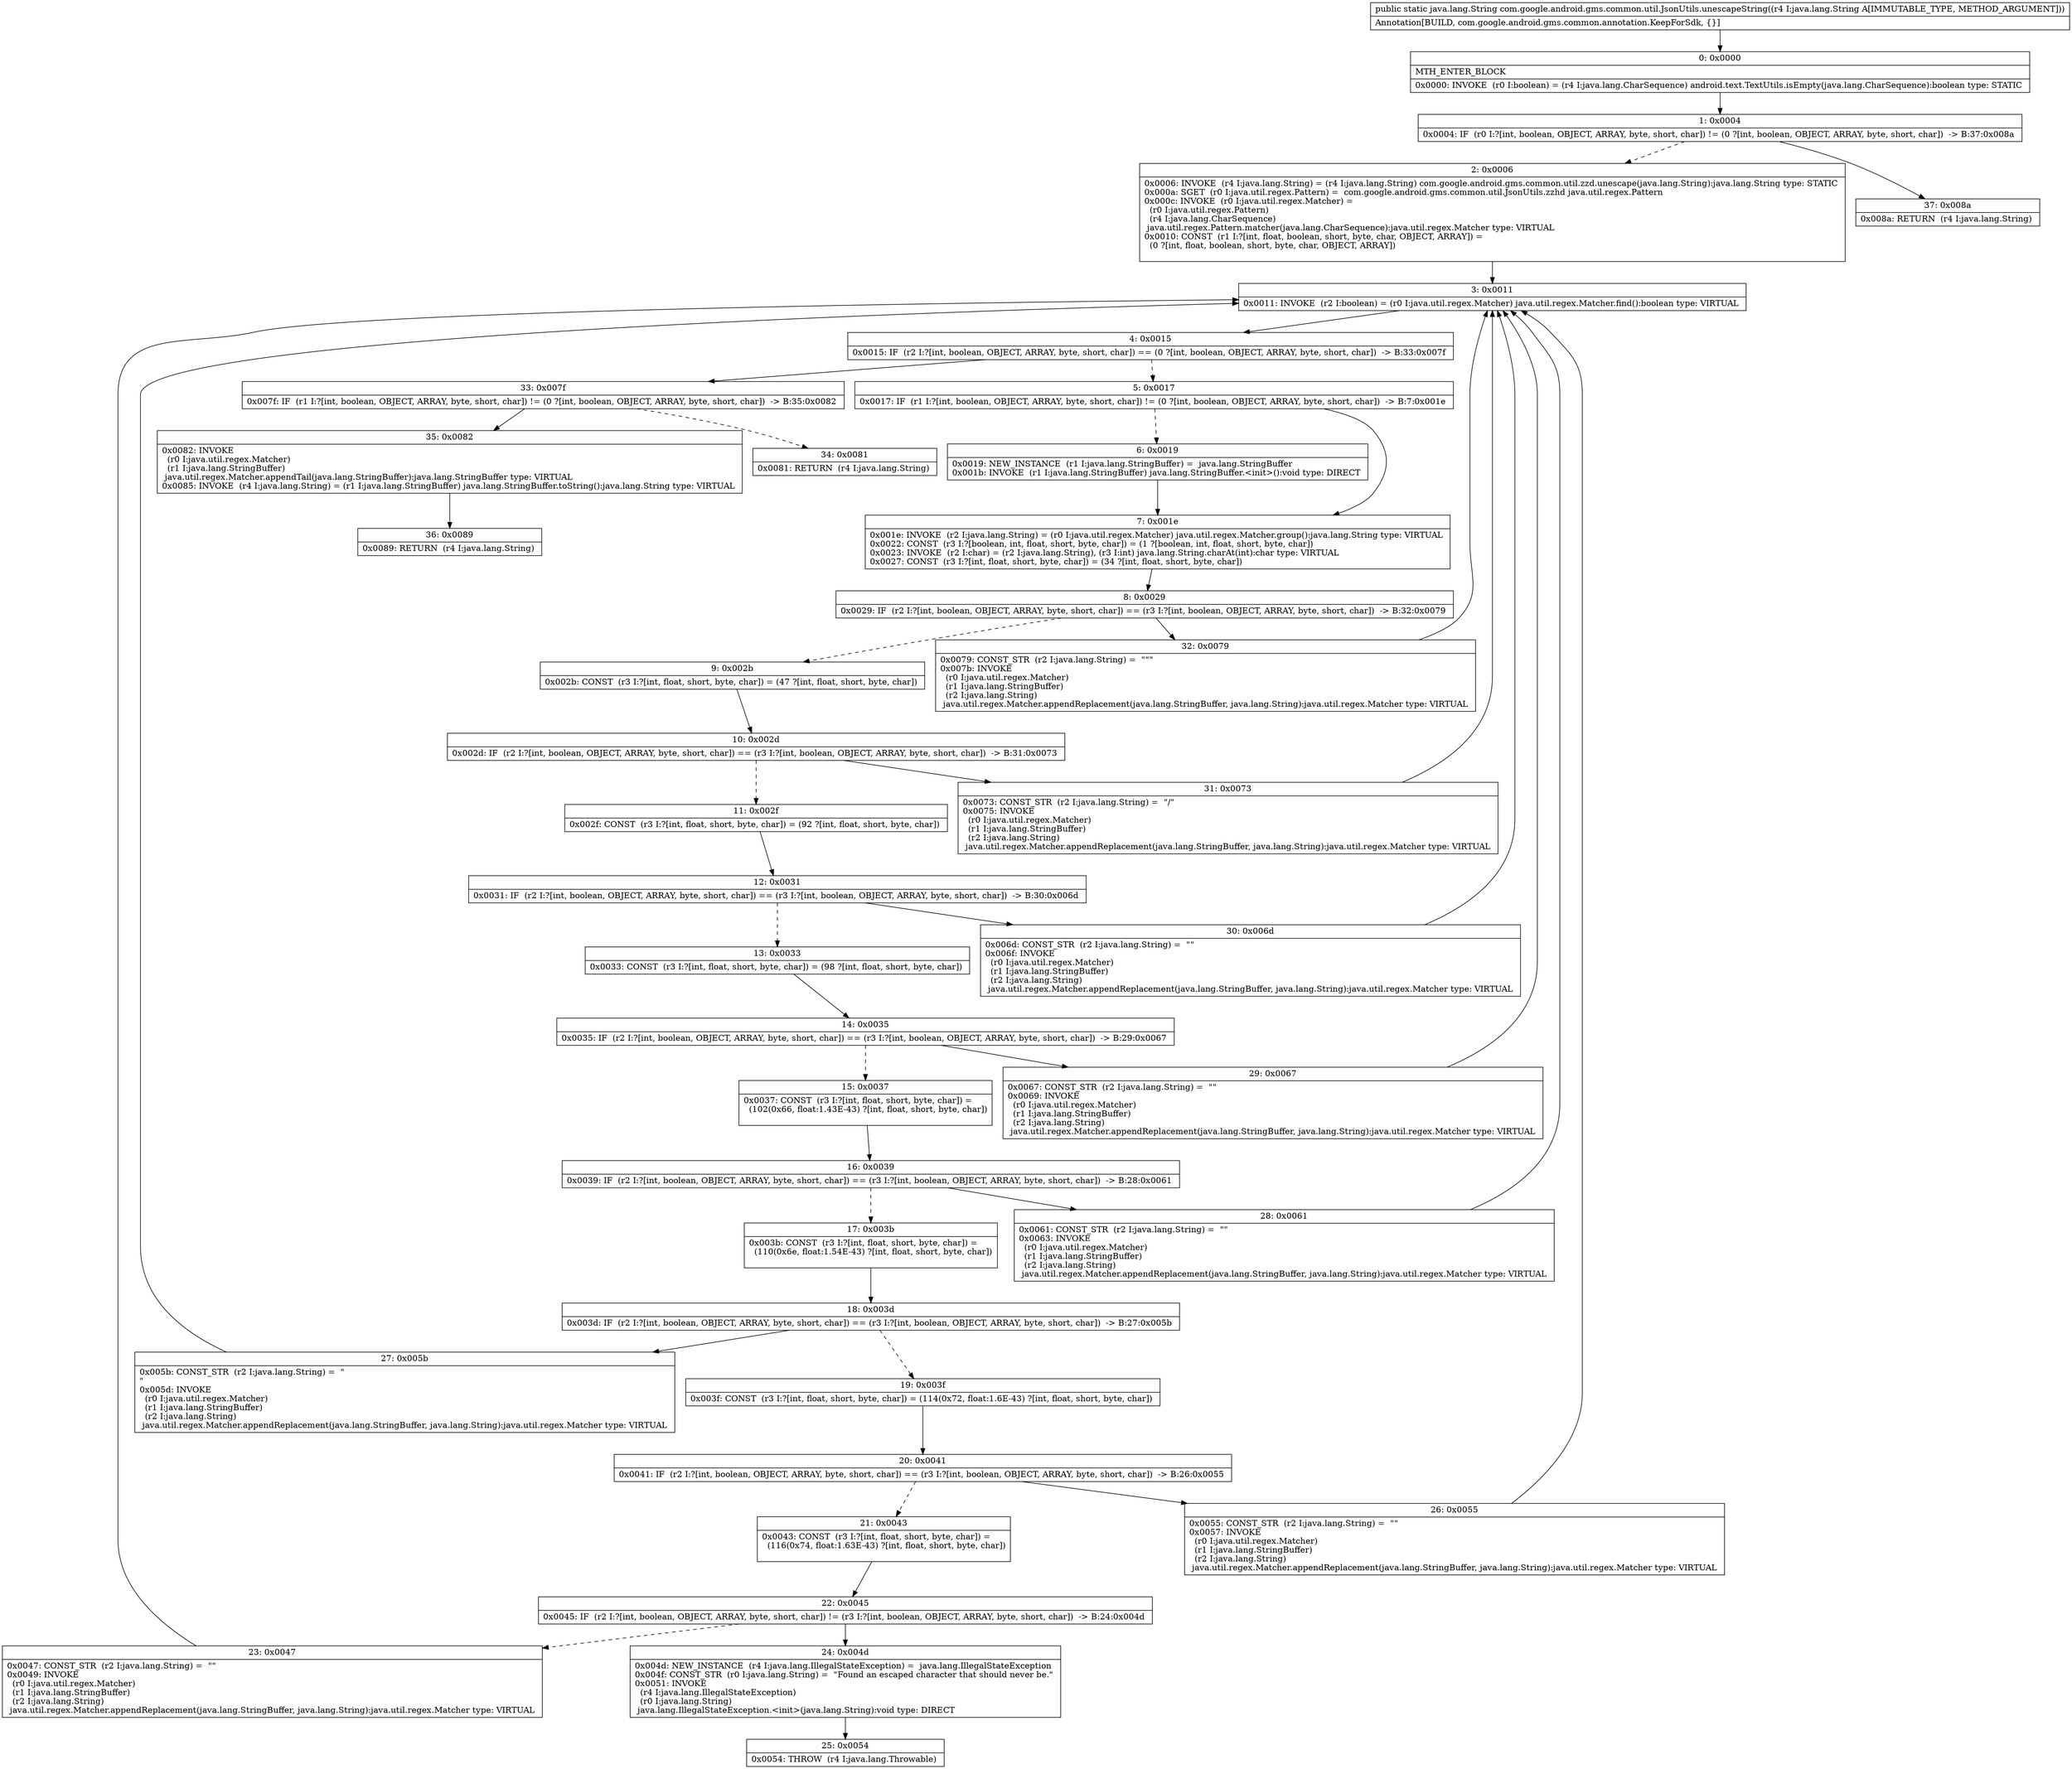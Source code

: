 digraph "CFG forcom.google.android.gms.common.util.JsonUtils.unescapeString(Ljava\/lang\/String;)Ljava\/lang\/String;" {
Node_0 [shape=record,label="{0\:\ 0x0000|MTH_ENTER_BLOCK\l|0x0000: INVOKE  (r0 I:boolean) = (r4 I:java.lang.CharSequence) android.text.TextUtils.isEmpty(java.lang.CharSequence):boolean type: STATIC \l}"];
Node_1 [shape=record,label="{1\:\ 0x0004|0x0004: IF  (r0 I:?[int, boolean, OBJECT, ARRAY, byte, short, char]) != (0 ?[int, boolean, OBJECT, ARRAY, byte, short, char])  \-\> B:37:0x008a \l}"];
Node_2 [shape=record,label="{2\:\ 0x0006|0x0006: INVOKE  (r4 I:java.lang.String) = (r4 I:java.lang.String) com.google.android.gms.common.util.zzd.unescape(java.lang.String):java.lang.String type: STATIC \l0x000a: SGET  (r0 I:java.util.regex.Pattern) =  com.google.android.gms.common.util.JsonUtils.zzhd java.util.regex.Pattern \l0x000c: INVOKE  (r0 I:java.util.regex.Matcher) = \l  (r0 I:java.util.regex.Pattern)\l  (r4 I:java.lang.CharSequence)\l java.util.regex.Pattern.matcher(java.lang.CharSequence):java.util.regex.Matcher type: VIRTUAL \l0x0010: CONST  (r1 I:?[int, float, boolean, short, byte, char, OBJECT, ARRAY]) = \l  (0 ?[int, float, boolean, short, byte, char, OBJECT, ARRAY])\l \l}"];
Node_3 [shape=record,label="{3\:\ 0x0011|0x0011: INVOKE  (r2 I:boolean) = (r0 I:java.util.regex.Matcher) java.util.regex.Matcher.find():boolean type: VIRTUAL \l}"];
Node_4 [shape=record,label="{4\:\ 0x0015|0x0015: IF  (r2 I:?[int, boolean, OBJECT, ARRAY, byte, short, char]) == (0 ?[int, boolean, OBJECT, ARRAY, byte, short, char])  \-\> B:33:0x007f \l}"];
Node_5 [shape=record,label="{5\:\ 0x0017|0x0017: IF  (r1 I:?[int, boolean, OBJECT, ARRAY, byte, short, char]) != (0 ?[int, boolean, OBJECT, ARRAY, byte, short, char])  \-\> B:7:0x001e \l}"];
Node_6 [shape=record,label="{6\:\ 0x0019|0x0019: NEW_INSTANCE  (r1 I:java.lang.StringBuffer) =  java.lang.StringBuffer \l0x001b: INVOKE  (r1 I:java.lang.StringBuffer) java.lang.StringBuffer.\<init\>():void type: DIRECT \l}"];
Node_7 [shape=record,label="{7\:\ 0x001e|0x001e: INVOKE  (r2 I:java.lang.String) = (r0 I:java.util.regex.Matcher) java.util.regex.Matcher.group():java.lang.String type: VIRTUAL \l0x0022: CONST  (r3 I:?[boolean, int, float, short, byte, char]) = (1 ?[boolean, int, float, short, byte, char]) \l0x0023: INVOKE  (r2 I:char) = (r2 I:java.lang.String), (r3 I:int) java.lang.String.charAt(int):char type: VIRTUAL \l0x0027: CONST  (r3 I:?[int, float, short, byte, char]) = (34 ?[int, float, short, byte, char]) \l}"];
Node_8 [shape=record,label="{8\:\ 0x0029|0x0029: IF  (r2 I:?[int, boolean, OBJECT, ARRAY, byte, short, char]) == (r3 I:?[int, boolean, OBJECT, ARRAY, byte, short, char])  \-\> B:32:0x0079 \l}"];
Node_9 [shape=record,label="{9\:\ 0x002b|0x002b: CONST  (r3 I:?[int, float, short, byte, char]) = (47 ?[int, float, short, byte, char]) \l}"];
Node_10 [shape=record,label="{10\:\ 0x002d|0x002d: IF  (r2 I:?[int, boolean, OBJECT, ARRAY, byte, short, char]) == (r3 I:?[int, boolean, OBJECT, ARRAY, byte, short, char])  \-\> B:31:0x0073 \l}"];
Node_11 [shape=record,label="{11\:\ 0x002f|0x002f: CONST  (r3 I:?[int, float, short, byte, char]) = (92 ?[int, float, short, byte, char]) \l}"];
Node_12 [shape=record,label="{12\:\ 0x0031|0x0031: IF  (r2 I:?[int, boolean, OBJECT, ARRAY, byte, short, char]) == (r3 I:?[int, boolean, OBJECT, ARRAY, byte, short, char])  \-\> B:30:0x006d \l}"];
Node_13 [shape=record,label="{13\:\ 0x0033|0x0033: CONST  (r3 I:?[int, float, short, byte, char]) = (98 ?[int, float, short, byte, char]) \l}"];
Node_14 [shape=record,label="{14\:\ 0x0035|0x0035: IF  (r2 I:?[int, boolean, OBJECT, ARRAY, byte, short, char]) == (r3 I:?[int, boolean, OBJECT, ARRAY, byte, short, char])  \-\> B:29:0x0067 \l}"];
Node_15 [shape=record,label="{15\:\ 0x0037|0x0037: CONST  (r3 I:?[int, float, short, byte, char]) = \l  (102(0x66, float:1.43E\-43) ?[int, float, short, byte, char])\l \l}"];
Node_16 [shape=record,label="{16\:\ 0x0039|0x0039: IF  (r2 I:?[int, boolean, OBJECT, ARRAY, byte, short, char]) == (r3 I:?[int, boolean, OBJECT, ARRAY, byte, short, char])  \-\> B:28:0x0061 \l}"];
Node_17 [shape=record,label="{17\:\ 0x003b|0x003b: CONST  (r3 I:?[int, float, short, byte, char]) = \l  (110(0x6e, float:1.54E\-43) ?[int, float, short, byte, char])\l \l}"];
Node_18 [shape=record,label="{18\:\ 0x003d|0x003d: IF  (r2 I:?[int, boolean, OBJECT, ARRAY, byte, short, char]) == (r3 I:?[int, boolean, OBJECT, ARRAY, byte, short, char])  \-\> B:27:0x005b \l}"];
Node_19 [shape=record,label="{19\:\ 0x003f|0x003f: CONST  (r3 I:?[int, float, short, byte, char]) = (114(0x72, float:1.6E\-43) ?[int, float, short, byte, char]) \l}"];
Node_20 [shape=record,label="{20\:\ 0x0041|0x0041: IF  (r2 I:?[int, boolean, OBJECT, ARRAY, byte, short, char]) == (r3 I:?[int, boolean, OBJECT, ARRAY, byte, short, char])  \-\> B:26:0x0055 \l}"];
Node_21 [shape=record,label="{21\:\ 0x0043|0x0043: CONST  (r3 I:?[int, float, short, byte, char]) = \l  (116(0x74, float:1.63E\-43) ?[int, float, short, byte, char])\l \l}"];
Node_22 [shape=record,label="{22\:\ 0x0045|0x0045: IF  (r2 I:?[int, boolean, OBJECT, ARRAY, byte, short, char]) != (r3 I:?[int, boolean, OBJECT, ARRAY, byte, short, char])  \-\> B:24:0x004d \l}"];
Node_23 [shape=record,label="{23\:\ 0x0047|0x0047: CONST_STR  (r2 I:java.lang.String) =  \"	\" \l0x0049: INVOKE  \l  (r0 I:java.util.regex.Matcher)\l  (r1 I:java.lang.StringBuffer)\l  (r2 I:java.lang.String)\l java.util.regex.Matcher.appendReplacement(java.lang.StringBuffer, java.lang.String):java.util.regex.Matcher type: VIRTUAL \l}"];
Node_24 [shape=record,label="{24\:\ 0x004d|0x004d: NEW_INSTANCE  (r4 I:java.lang.IllegalStateException) =  java.lang.IllegalStateException \l0x004f: CONST_STR  (r0 I:java.lang.String) =  \"Found an escaped character that should never be.\" \l0x0051: INVOKE  \l  (r4 I:java.lang.IllegalStateException)\l  (r0 I:java.lang.String)\l java.lang.IllegalStateException.\<init\>(java.lang.String):void type: DIRECT \l}"];
Node_25 [shape=record,label="{25\:\ 0x0054|0x0054: THROW  (r4 I:java.lang.Throwable) \l}"];
Node_26 [shape=record,label="{26\:\ 0x0055|0x0055: CONST_STR  (r2 I:java.lang.String) =  \"\" \l0x0057: INVOKE  \l  (r0 I:java.util.regex.Matcher)\l  (r1 I:java.lang.StringBuffer)\l  (r2 I:java.lang.String)\l java.util.regex.Matcher.appendReplacement(java.lang.StringBuffer, java.lang.String):java.util.regex.Matcher type: VIRTUAL \l}"];
Node_27 [shape=record,label="{27\:\ 0x005b|0x005b: CONST_STR  (r2 I:java.lang.String) =  \"\l\" \l0x005d: INVOKE  \l  (r0 I:java.util.regex.Matcher)\l  (r1 I:java.lang.StringBuffer)\l  (r2 I:java.lang.String)\l java.util.regex.Matcher.appendReplacement(java.lang.StringBuffer, java.lang.String):java.util.regex.Matcher type: VIRTUAL \l}"];
Node_28 [shape=record,label="{28\:\ 0x0061|0x0061: CONST_STR  (r2 I:java.lang.String) =  \"\" \l0x0063: INVOKE  \l  (r0 I:java.util.regex.Matcher)\l  (r1 I:java.lang.StringBuffer)\l  (r2 I:java.lang.String)\l java.util.regex.Matcher.appendReplacement(java.lang.StringBuffer, java.lang.String):java.util.regex.Matcher type: VIRTUAL \l}"];
Node_29 [shape=record,label="{29\:\ 0x0067|0x0067: CONST_STR  (r2 I:java.lang.String) =  \"\" \l0x0069: INVOKE  \l  (r0 I:java.util.regex.Matcher)\l  (r1 I:java.lang.StringBuffer)\l  (r2 I:java.lang.String)\l java.util.regex.Matcher.appendReplacement(java.lang.StringBuffer, java.lang.String):java.util.regex.Matcher type: VIRTUAL \l}"];
Node_30 [shape=record,label="{30\:\ 0x006d|0x006d: CONST_STR  (r2 I:java.lang.String) =  \"\" \l0x006f: INVOKE  \l  (r0 I:java.util.regex.Matcher)\l  (r1 I:java.lang.StringBuffer)\l  (r2 I:java.lang.String)\l java.util.regex.Matcher.appendReplacement(java.lang.StringBuffer, java.lang.String):java.util.regex.Matcher type: VIRTUAL \l}"];
Node_31 [shape=record,label="{31\:\ 0x0073|0x0073: CONST_STR  (r2 I:java.lang.String) =  \"\/\" \l0x0075: INVOKE  \l  (r0 I:java.util.regex.Matcher)\l  (r1 I:java.lang.StringBuffer)\l  (r2 I:java.lang.String)\l java.util.regex.Matcher.appendReplacement(java.lang.StringBuffer, java.lang.String):java.util.regex.Matcher type: VIRTUAL \l}"];
Node_32 [shape=record,label="{32\:\ 0x0079|0x0079: CONST_STR  (r2 I:java.lang.String) =  \"\"\" \l0x007b: INVOKE  \l  (r0 I:java.util.regex.Matcher)\l  (r1 I:java.lang.StringBuffer)\l  (r2 I:java.lang.String)\l java.util.regex.Matcher.appendReplacement(java.lang.StringBuffer, java.lang.String):java.util.regex.Matcher type: VIRTUAL \l}"];
Node_33 [shape=record,label="{33\:\ 0x007f|0x007f: IF  (r1 I:?[int, boolean, OBJECT, ARRAY, byte, short, char]) != (0 ?[int, boolean, OBJECT, ARRAY, byte, short, char])  \-\> B:35:0x0082 \l}"];
Node_34 [shape=record,label="{34\:\ 0x0081|0x0081: RETURN  (r4 I:java.lang.String) \l}"];
Node_35 [shape=record,label="{35\:\ 0x0082|0x0082: INVOKE  \l  (r0 I:java.util.regex.Matcher)\l  (r1 I:java.lang.StringBuffer)\l java.util.regex.Matcher.appendTail(java.lang.StringBuffer):java.lang.StringBuffer type: VIRTUAL \l0x0085: INVOKE  (r4 I:java.lang.String) = (r1 I:java.lang.StringBuffer) java.lang.StringBuffer.toString():java.lang.String type: VIRTUAL \l}"];
Node_36 [shape=record,label="{36\:\ 0x0089|0x0089: RETURN  (r4 I:java.lang.String) \l}"];
Node_37 [shape=record,label="{37\:\ 0x008a|0x008a: RETURN  (r4 I:java.lang.String) \l}"];
MethodNode[shape=record,label="{public static java.lang.String com.google.android.gms.common.util.JsonUtils.unescapeString((r4 I:java.lang.String A[IMMUTABLE_TYPE, METHOD_ARGUMENT]))  | Annotation[BUILD, com.google.android.gms.common.annotation.KeepForSdk, \{\}]\l}"];
MethodNode -> Node_0;
Node_0 -> Node_1;
Node_1 -> Node_2[style=dashed];
Node_1 -> Node_37;
Node_2 -> Node_3;
Node_3 -> Node_4;
Node_4 -> Node_5[style=dashed];
Node_4 -> Node_33;
Node_5 -> Node_6[style=dashed];
Node_5 -> Node_7;
Node_6 -> Node_7;
Node_7 -> Node_8;
Node_8 -> Node_9[style=dashed];
Node_8 -> Node_32;
Node_9 -> Node_10;
Node_10 -> Node_11[style=dashed];
Node_10 -> Node_31;
Node_11 -> Node_12;
Node_12 -> Node_13[style=dashed];
Node_12 -> Node_30;
Node_13 -> Node_14;
Node_14 -> Node_15[style=dashed];
Node_14 -> Node_29;
Node_15 -> Node_16;
Node_16 -> Node_17[style=dashed];
Node_16 -> Node_28;
Node_17 -> Node_18;
Node_18 -> Node_19[style=dashed];
Node_18 -> Node_27;
Node_19 -> Node_20;
Node_20 -> Node_21[style=dashed];
Node_20 -> Node_26;
Node_21 -> Node_22;
Node_22 -> Node_23[style=dashed];
Node_22 -> Node_24;
Node_23 -> Node_3;
Node_24 -> Node_25;
Node_26 -> Node_3;
Node_27 -> Node_3;
Node_28 -> Node_3;
Node_29 -> Node_3;
Node_30 -> Node_3;
Node_31 -> Node_3;
Node_32 -> Node_3;
Node_33 -> Node_34[style=dashed];
Node_33 -> Node_35;
Node_35 -> Node_36;
}


